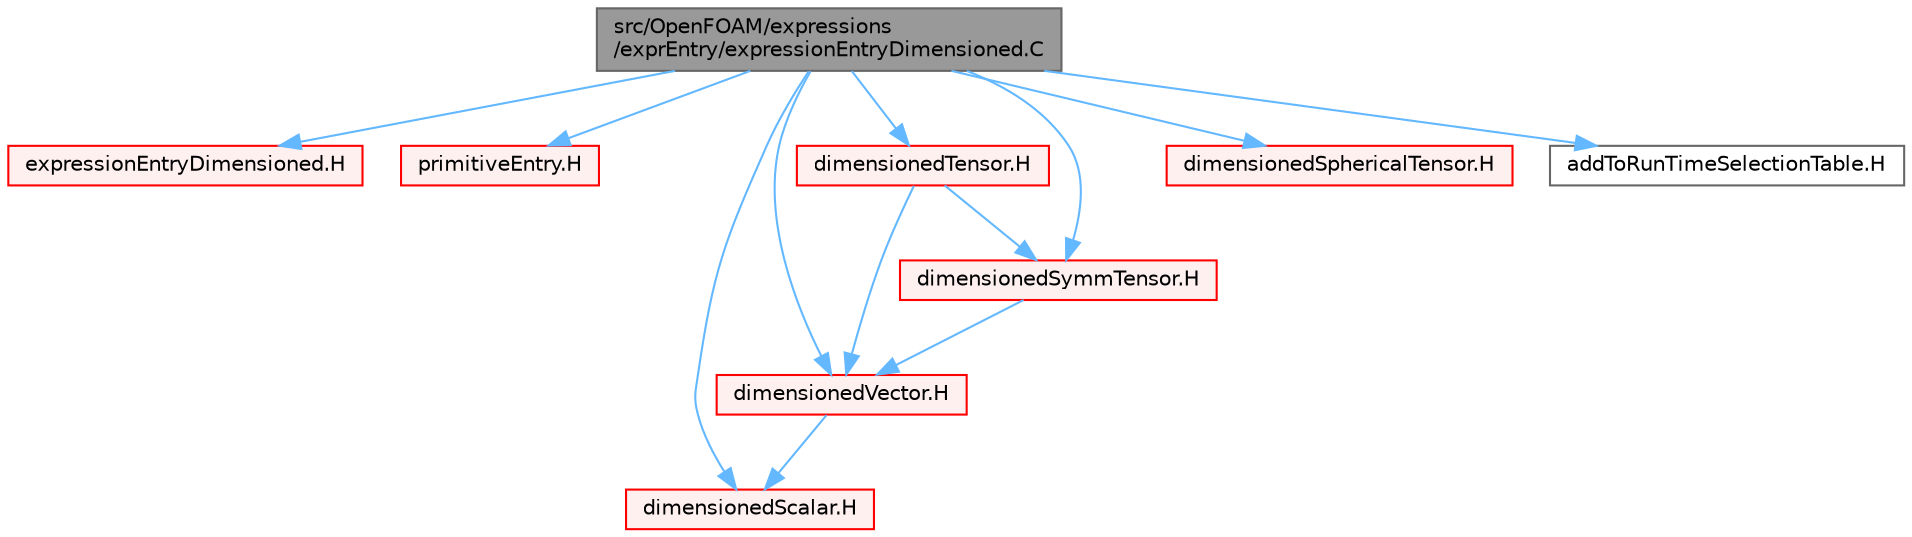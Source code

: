 digraph "src/OpenFOAM/expressions/exprEntry/expressionEntryDimensioned.C"
{
 // LATEX_PDF_SIZE
  bgcolor="transparent";
  edge [fontname=Helvetica,fontsize=10,labelfontname=Helvetica,labelfontsize=10];
  node [fontname=Helvetica,fontsize=10,shape=box,height=0.2,width=0.4];
  Node1 [id="Node000001",label="src/OpenFOAM/expressions\l/exprEntry/expressionEntryDimensioned.C",height=0.2,width=0.4,color="gray40", fillcolor="grey60", style="filled", fontcolor="black",tooltip=" "];
  Node1 -> Node2 [id="edge1_Node000001_Node000002",color="steelblue1",style="solid",tooltip=" "];
  Node2 [id="Node000002",label="expressionEntryDimensioned.H",height=0.2,width=0.4,color="red", fillcolor="#FFF0F0", style="filled",URL="$expressionEntryDimensioned_8H.html",tooltip="Creates an expression string from various standard dimensioned types."];
  Node1 -> Node137 [id="edge2_Node000001_Node000137",color="steelblue1",style="solid",tooltip=" "];
  Node137 [id="Node000137",label="primitiveEntry.H",height=0.2,width=0.4,color="red", fillcolor="#FFF0F0", style="filled",URL="$primitiveEntry_8H.html",tooltip=" "];
  Node1 -> Node144 [id="edge3_Node000001_Node000144",color="steelblue1",style="solid",tooltip=" "];
  Node144 [id="Node000144",label="dimensionedScalar.H",height=0.2,width=0.4,color="red", fillcolor="#FFF0F0", style="filled",URL="$dimensionedScalar_8H.html",tooltip=" "];
  Node1 -> Node219 [id="edge4_Node000001_Node000219",color="steelblue1",style="solid",tooltip=" "];
  Node219 [id="Node000219",label="dimensionedVector.H",height=0.2,width=0.4,color="red", fillcolor="#FFF0F0", style="filled",URL="$dimensionedVector_8H.html",tooltip=" "];
  Node219 -> Node144 [id="edge5_Node000219_Node000144",color="steelblue1",style="solid",tooltip=" "];
  Node1 -> Node221 [id="edge6_Node000001_Node000221",color="steelblue1",style="solid",tooltip=" "];
  Node221 [id="Node000221",label="dimensionedTensor.H",height=0.2,width=0.4,color="red", fillcolor="#FFF0F0", style="filled",URL="$dimensionedTensor_8H.html",tooltip=" "];
  Node221 -> Node219 [id="edge7_Node000221_Node000219",color="steelblue1",style="solid",tooltip=" "];
  Node221 -> Node222 [id="edge8_Node000221_Node000222",color="steelblue1",style="solid",tooltip=" "];
  Node222 [id="Node000222",label="dimensionedSymmTensor.H",height=0.2,width=0.4,color="red", fillcolor="#FFF0F0", style="filled",URL="$dimensionedSymmTensor_8H.html",tooltip=" "];
  Node222 -> Node219 [id="edge9_Node000222_Node000219",color="steelblue1",style="solid",tooltip=" "];
  Node1 -> Node222 [id="edge10_Node000001_Node000222",color="steelblue1",style="solid",tooltip=" "];
  Node1 -> Node230 [id="edge11_Node000001_Node000230",color="steelblue1",style="solid",tooltip=" "];
  Node230 [id="Node000230",label="dimensionedSphericalTensor.H",height=0.2,width=0.4,color="red", fillcolor="#FFF0F0", style="filled",URL="$dimensionedSphericalTensor_8H.html",tooltip=" "];
  Node1 -> Node231 [id="edge12_Node000001_Node000231",color="steelblue1",style="solid",tooltip=" "];
  Node231 [id="Node000231",label="addToRunTimeSelectionTable.H",height=0.2,width=0.4,color="grey40", fillcolor="white", style="filled",URL="$addToRunTimeSelectionTable_8H.html",tooltip="Macros for easy insertion into run-time selection tables."];
}
